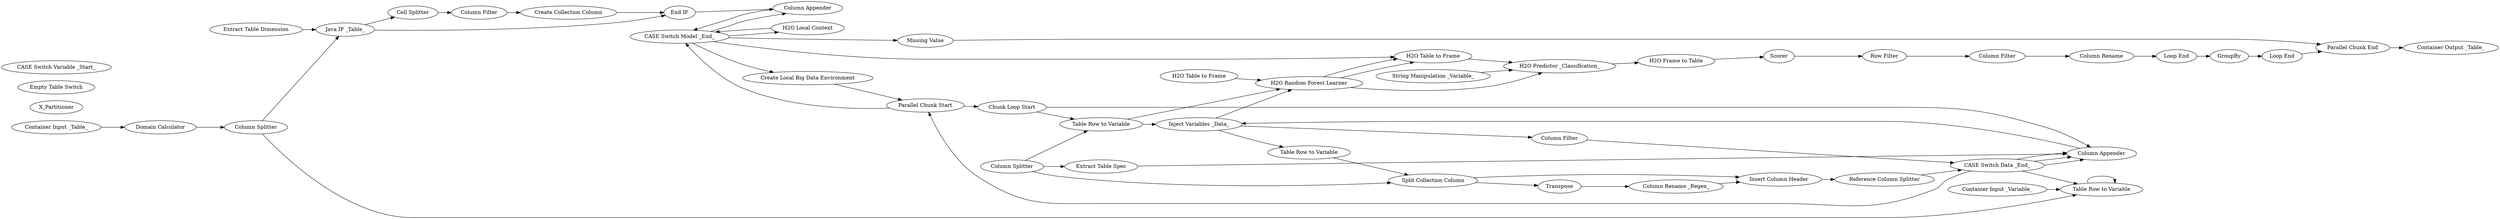 digraph {
	87 [label=Scorer]
	121 [label="Row Filter"]
	149 [label="Column Filter"]
	150 [label="Column Rename"]
	46 [label="Loop End"]
	62 [label=GroupBy]
	145 [label=X_Partitioner]
	157 [label="Chunk Loop Start"]
	158 [label="Loop End"]
	160 [label="Table Row to Variable"]
	94 [label="Reference Column Splitter"]
	153 [label="Split Collection Column"]
	159 [label="Column Splitter"]
	160 [label="Table Row to Variable"]
	161 [label="Insert Column Header"]
	162 [label=Transpose]
	164 [label="Column Appender"]
	165 [label="Inject Variables _Data_"]
	166 [label="Column Rename _Regex_"]
	167 [label="Empty Table Switch"]
	168 [label="CASE Switch Data _End_"]
	169 [label="Extract Table Spec"]
	170 [label="Table Row to Variable"]
	171 [label="Column Filter"]
	237 [label="Container Input _Table_"]
	238 [label="Container Input _Variable_"]
	240 [label="Column Splitter"]
	241 [label="Missing Value"]
	242 [label="Column Splitter"]
	378 [label="Column Splitter"]
	379 [label="Column Appender"]
	375 [label="Cell Splitter"]
	376 [label="Column Filter"]
	377 [label="Create Collection Column"]
	381 [label="End IF"]
	382 [label="Extract Table Dimension"]
	385 [label="Java IF _Table_"]
	387 [label="Domain Calculator"]
	388 [label="Missing Value"]
	44 [label="H2O Table to Frame"]
	68 [label="String Manipulation _Variable_"]
	88 [label="H2O Frame to Table"]
	144 [label="H2O Table to Frame"]
	1 [label="H2O Random Forest Learner"]
	146 [label="H2O Predictor _Classification_"]
	239 [label="Container Output _Table_"]
	47 [label="H2O Local Context"]
	173 [label="Table Row to Variable"]
	240 [label="CASE Switch Variable _Start_"]
	241 [label="CASE Switch Model _End_"]
	243 [label="Create H2O Sparkling Water Context"]
	244 [label="Create Local Big Data Environment"]
	242 [label="Parallel Chunk End"]
	243 [label="Parallel Chunk Start"]
	87 -> 121
	121 -> 149
	149 -> 150
	94 -> 168
	153 -> 161
	153 -> 162
	159 -> 153
	159 -> 169
	159 -> 160
	160 -> 165
	161 -> 94
	162 -> 166
	164 -> 165
	166 -> 161
	165 -> 171
	165 -> 170
	168 -> 164
	169 -> 164
	170 -> 153
	171 -> 168
	375 -> 376
	376 -> 377
	377 -> 381
	382 -> 385
	385 -> 375
	385 -> 381
	237 -> 387
	238 -> 173
	241 -> 379
	241 -> 388
	378 -> 173
	378 -> 385
	379 -> 241
	381 -> 379
	387 -> 378
	388 -> 242
	44 -> 1
	68 -> 146
	144 -> 146
	1 -> 146
	146 -> 88
	47 -> 241
	173 -> 173
	241 -> 244
	241 -> 47
	243 -> 241
	244 -> 243
	150 -> 46
	46 -> 62
	62 -> 158
	1 -> 144
	1 -> 144
	157 -> 164
	157 -> 160
	158 -> 242
	160 -> 1
	165 -> 1
	168 -> 164
	168 -> 164
	168 -> 173
	168 -> 243
	88 -> 87
	241 -> 144
	242 -> 239
	243 -> 157
	rankdir=LR
}

